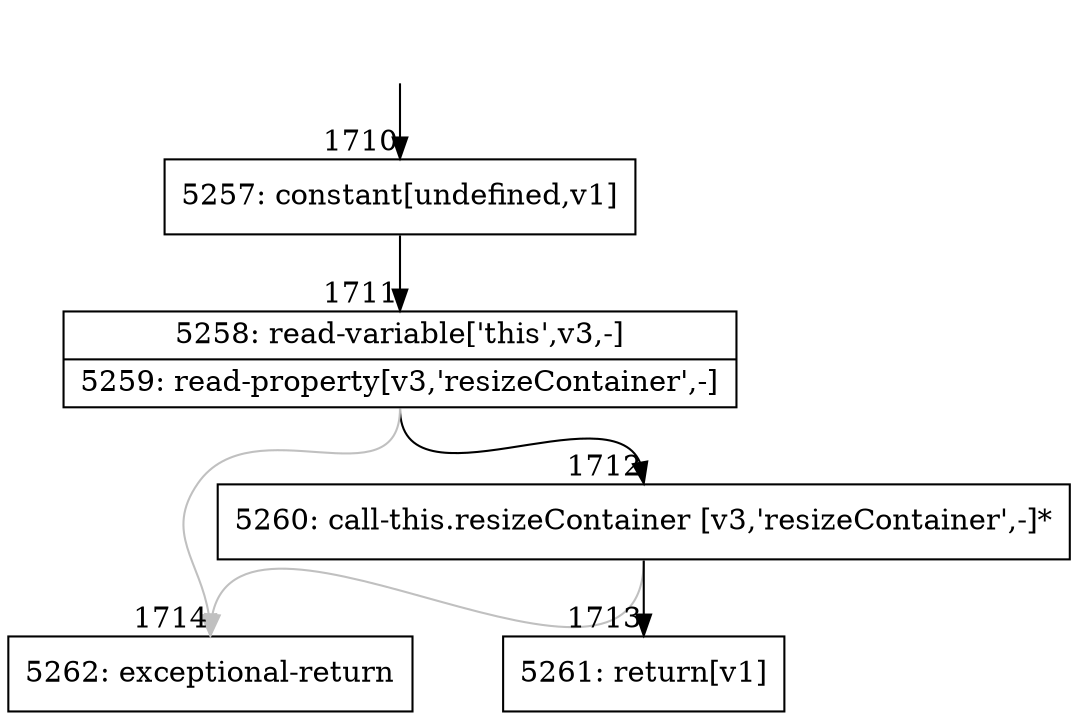 digraph {
rankdir="TD"
BB_entry156[shape=none,label=""];
BB_entry156 -> BB1710 [tailport=s, headport=n, headlabel="    1710"]
BB1710 [shape=record label="{5257: constant[undefined,v1]}" ] 
BB1710 -> BB1711 [tailport=s, headport=n, headlabel="      1711"]
BB1711 [shape=record label="{5258: read-variable['this',v3,-]|5259: read-property[v3,'resizeContainer',-]}" ] 
BB1711 -> BB1712 [tailport=s, headport=n, headlabel="      1712"]
BB1711 -> BB1714 [tailport=s, headport=n, color=gray, headlabel="      1714"]
BB1712 [shape=record label="{5260: call-this.resizeContainer [v3,'resizeContainer',-]*}" ] 
BB1712 -> BB1713 [tailport=s, headport=n, headlabel="      1713"]
BB1712 -> BB1714 [tailport=s, headport=n, color=gray]
BB1713 [shape=record label="{5261: return[v1]}" ] 
BB1714 [shape=record label="{5262: exceptional-return}" ] 
//#$~ 2401
}
